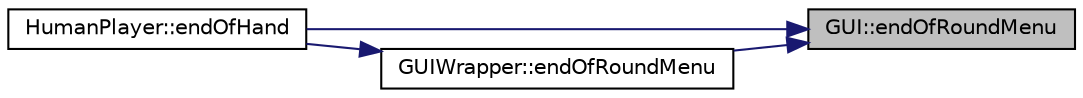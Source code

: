 digraph "GUI::endOfRoundMenu"
{
 // INTERACTIVE_SVG=YES
 // LATEX_PDF_SIZE
  edge [fontname="Helvetica",fontsize="10",labelfontname="Helvetica",labelfontsize="10"];
  node [fontname="Helvetica",fontsize="10",shape=record];
  rankdir="RL";
  Node1 [label="GUI::endOfRoundMenu",height=0.2,width=0.4,color="black", fillcolor="grey75", style="filled", fontcolor="black",tooltip="Displays the menu at the end of a round."];
  Node1 -> Node2 [dir="back",color="midnightblue",fontsize="10",style="solid",fontname="Helvetica"];
  Node2 [label="HumanPlayer::endOfHand",height=0.2,width=0.4,color="black", fillcolor="white", style="filled",URL="$class_human_player.html#a538faef1a022253707d0a63d20c67550",tooltip="Handles actions at the end of a hand."];
  Node1 -> Node3 [dir="back",color="midnightblue",fontsize="10",style="solid",fontname="Helvetica"];
  Node3 [label="GUIWrapper::endOfRoundMenu",height=0.2,width=0.4,color="black", fillcolor="white", style="filled",URL="$class_g_u_i_wrapper.html#af0562c0046b54e456c4ce44795148e48",tooltip=" "];
  Node3 -> Node2 [dir="back",color="midnightblue",fontsize="10",style="solid",fontname="Helvetica"];
}
